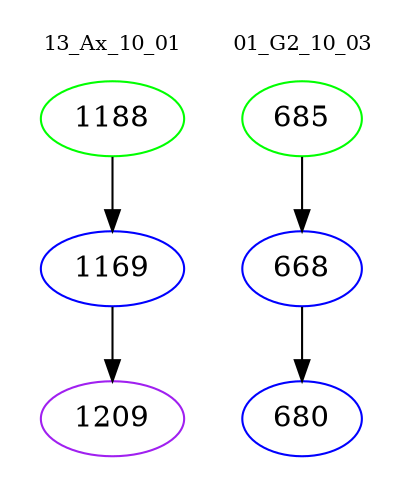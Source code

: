 digraph{
subgraph cluster_0 {
color = white
label = "13_Ax_10_01";
fontsize=10;
T0_1188 [label="1188", color="green"]
T0_1188 -> T0_1169 [color="black"]
T0_1169 [label="1169", color="blue"]
T0_1169 -> T0_1209 [color="black"]
T0_1209 [label="1209", color="purple"]
}
subgraph cluster_1 {
color = white
label = "01_G2_10_03";
fontsize=10;
T1_685 [label="685", color="green"]
T1_685 -> T1_668 [color="black"]
T1_668 [label="668", color="blue"]
T1_668 -> T1_680 [color="black"]
T1_680 [label="680", color="blue"]
}
}
